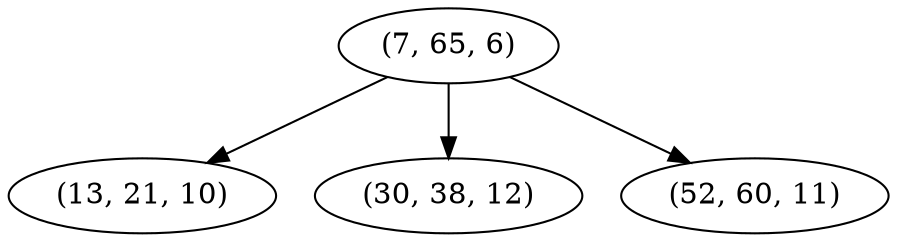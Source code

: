 digraph tree {
    "(7, 65, 6)";
    "(13, 21, 10)";
    "(30, 38, 12)";
    "(52, 60, 11)";
    "(7, 65, 6)" -> "(13, 21, 10)";
    "(7, 65, 6)" -> "(30, 38, 12)";
    "(7, 65, 6)" -> "(52, 60, 11)";
}
